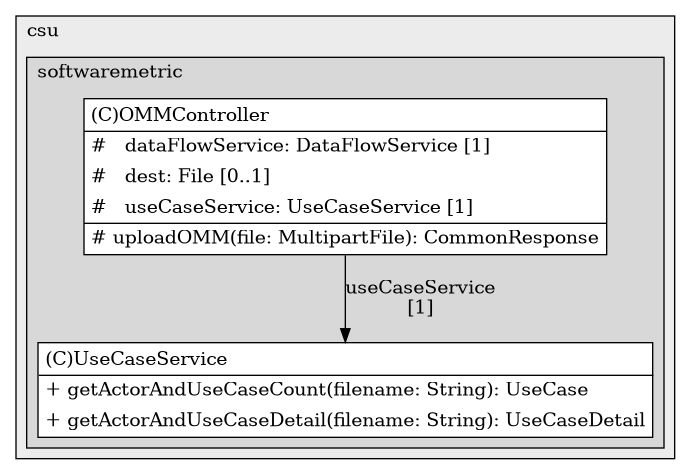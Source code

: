 @startuml

/' diagram meta data start
config=StructureConfiguration;
{
  "projectClassification": {
    "searchMode": "OpenProject", // OpenProject, AllProjects
    "includedProjects": "",
    "pathEndKeywords": "*.impl",
    "isClientPath": "",
    "isClientName": "",
    "isTestPath": "",
    "isTestName": "",
    "isMappingPath": "",
    "isMappingName": "",
    "isDataAccessPath": "",
    "isDataAccessName": "",
    "isDataStructurePath": "",
    "isDataStructureName": "",
    "isInterfaceStructuresPath": "",
    "isInterfaceStructuresName": "",
    "isEntryPointPath": "",
    "isEntryPointName": "",
    "treatFinalFieldsAsMandatory": false
  },
  "graphRestriction": {
    "classPackageExcludeFilter": "",
    "classPackageIncludeFilter": "",
    "classNameExcludeFilter": "",
    "classNameIncludeFilter": "",
    "methodNameExcludeFilter": "",
    "methodNameIncludeFilter": "",
    "removeByInheritance": "", // inheritance/annotation based filtering is done in a second step
    "removeByAnnotation": "",
    "removeByClassPackage": "", // cleanup the graph after inheritance/annotation based filtering is done
    "removeByClassName": "",
    "cutMappings": false,
    "cutEnum": true,
    "cutTests": true,
    "cutClient": true,
    "cutDataAccess": false,
    "cutInterfaceStructures": false,
    "cutDataStructures": false,
    "cutGetterAndSetter": true,
    "cutConstructors": true
  },
  "graphTraversal": {
    "forwardDepth": 6,
    "backwardDepth": 6,
    "classPackageExcludeFilter": "",
    "classPackageIncludeFilter": "",
    "classNameExcludeFilter": "",
    "classNameIncludeFilter": "",
    "methodNameExcludeFilter": "",
    "methodNameIncludeFilter": "",
    "hideMappings": false,
    "hideDataStructures": false,
    "hidePrivateMethods": true,
    "hideInterfaceCalls": true, // indirection: implementation -> interface (is hidden) -> implementation
    "onlyShowApplicationEntryPoints": false, // root node is included
    "useMethodCallsForStructureDiagram": "ForwardOnly" // ForwardOnly, BothDirections, No
  },
  "details": {
    "aggregation": "GroupByClass", // ByClass, GroupByClass, None
    "showClassGenericTypes": true,
    "showMethods": true,
    "showMethodParameterNames": true,
    "showMethodParameterTypes": true,
    "showMethodReturnType": true,
    "showPackageLevels": 2,
    "showDetailedClassStructure": true
  },
  "rootClass": "org.csu.softwaremetric.service.UseCaseService",
  "extensionCallbackMethod": "" // qualified.class.name#methodName - signature: public static String method(String)
}
diagram meta data end '/



digraph g {
    rankdir="TB"
    splines=polyline
    

'nodes 
subgraph cluster_98821 { 
   	label=csu
	labeljust=l
	fillcolor="#ececec"
	style=filled
   
   subgraph cluster_2070025952 { 
   	label=softwaremetric
	labeljust=l
	fillcolor="#d8d8d8"
	style=filled
   
   OMMController1295514720[
	label=<<TABLE BORDER="1" CELLBORDER="0" CELLPADDING="4" CELLSPACING="0">
<TR><TD ALIGN="LEFT" >(C)OMMController</TD></TR>
<HR/>
<TR><TD ALIGN="LEFT" >#   dataFlowService: DataFlowService [1]</TD></TR>
<TR><TD ALIGN="LEFT" >#   dest: File [0..1]</TD></TR>
<TR><TD ALIGN="LEFT" >#   useCaseService: UseCaseService [1]</TD></TR>
<HR/>
<TR><TD ALIGN="LEFT" ># uploadOMM(file: MultipartFile): CommonResponse</TD></TR>
</TABLE>>
	style=filled
	margin=0
	shape=plaintext
	fillcolor="#FFFFFF"
];

UseCaseService1795802417[
	label=<<TABLE BORDER="1" CELLBORDER="0" CELLPADDING="4" CELLSPACING="0">
<TR><TD ALIGN="LEFT" >(C)UseCaseService</TD></TR>
<HR/>
<TR><TD ALIGN="LEFT" >+ getActorAndUseCaseCount(filename: String): UseCase</TD></TR>
<TR><TD ALIGN="LEFT" >+ getActorAndUseCaseDetail(filename: String): UseCaseDetail</TD></TR>
</TABLE>>
	style=filled
	margin=0
	shape=plaintext
	fillcolor="#FFFFFF"
];
} 
} 

'edges    
OMMController1295514720 -> UseCaseService1795802417[label="useCaseService
[1]"];
    
}
@enduml